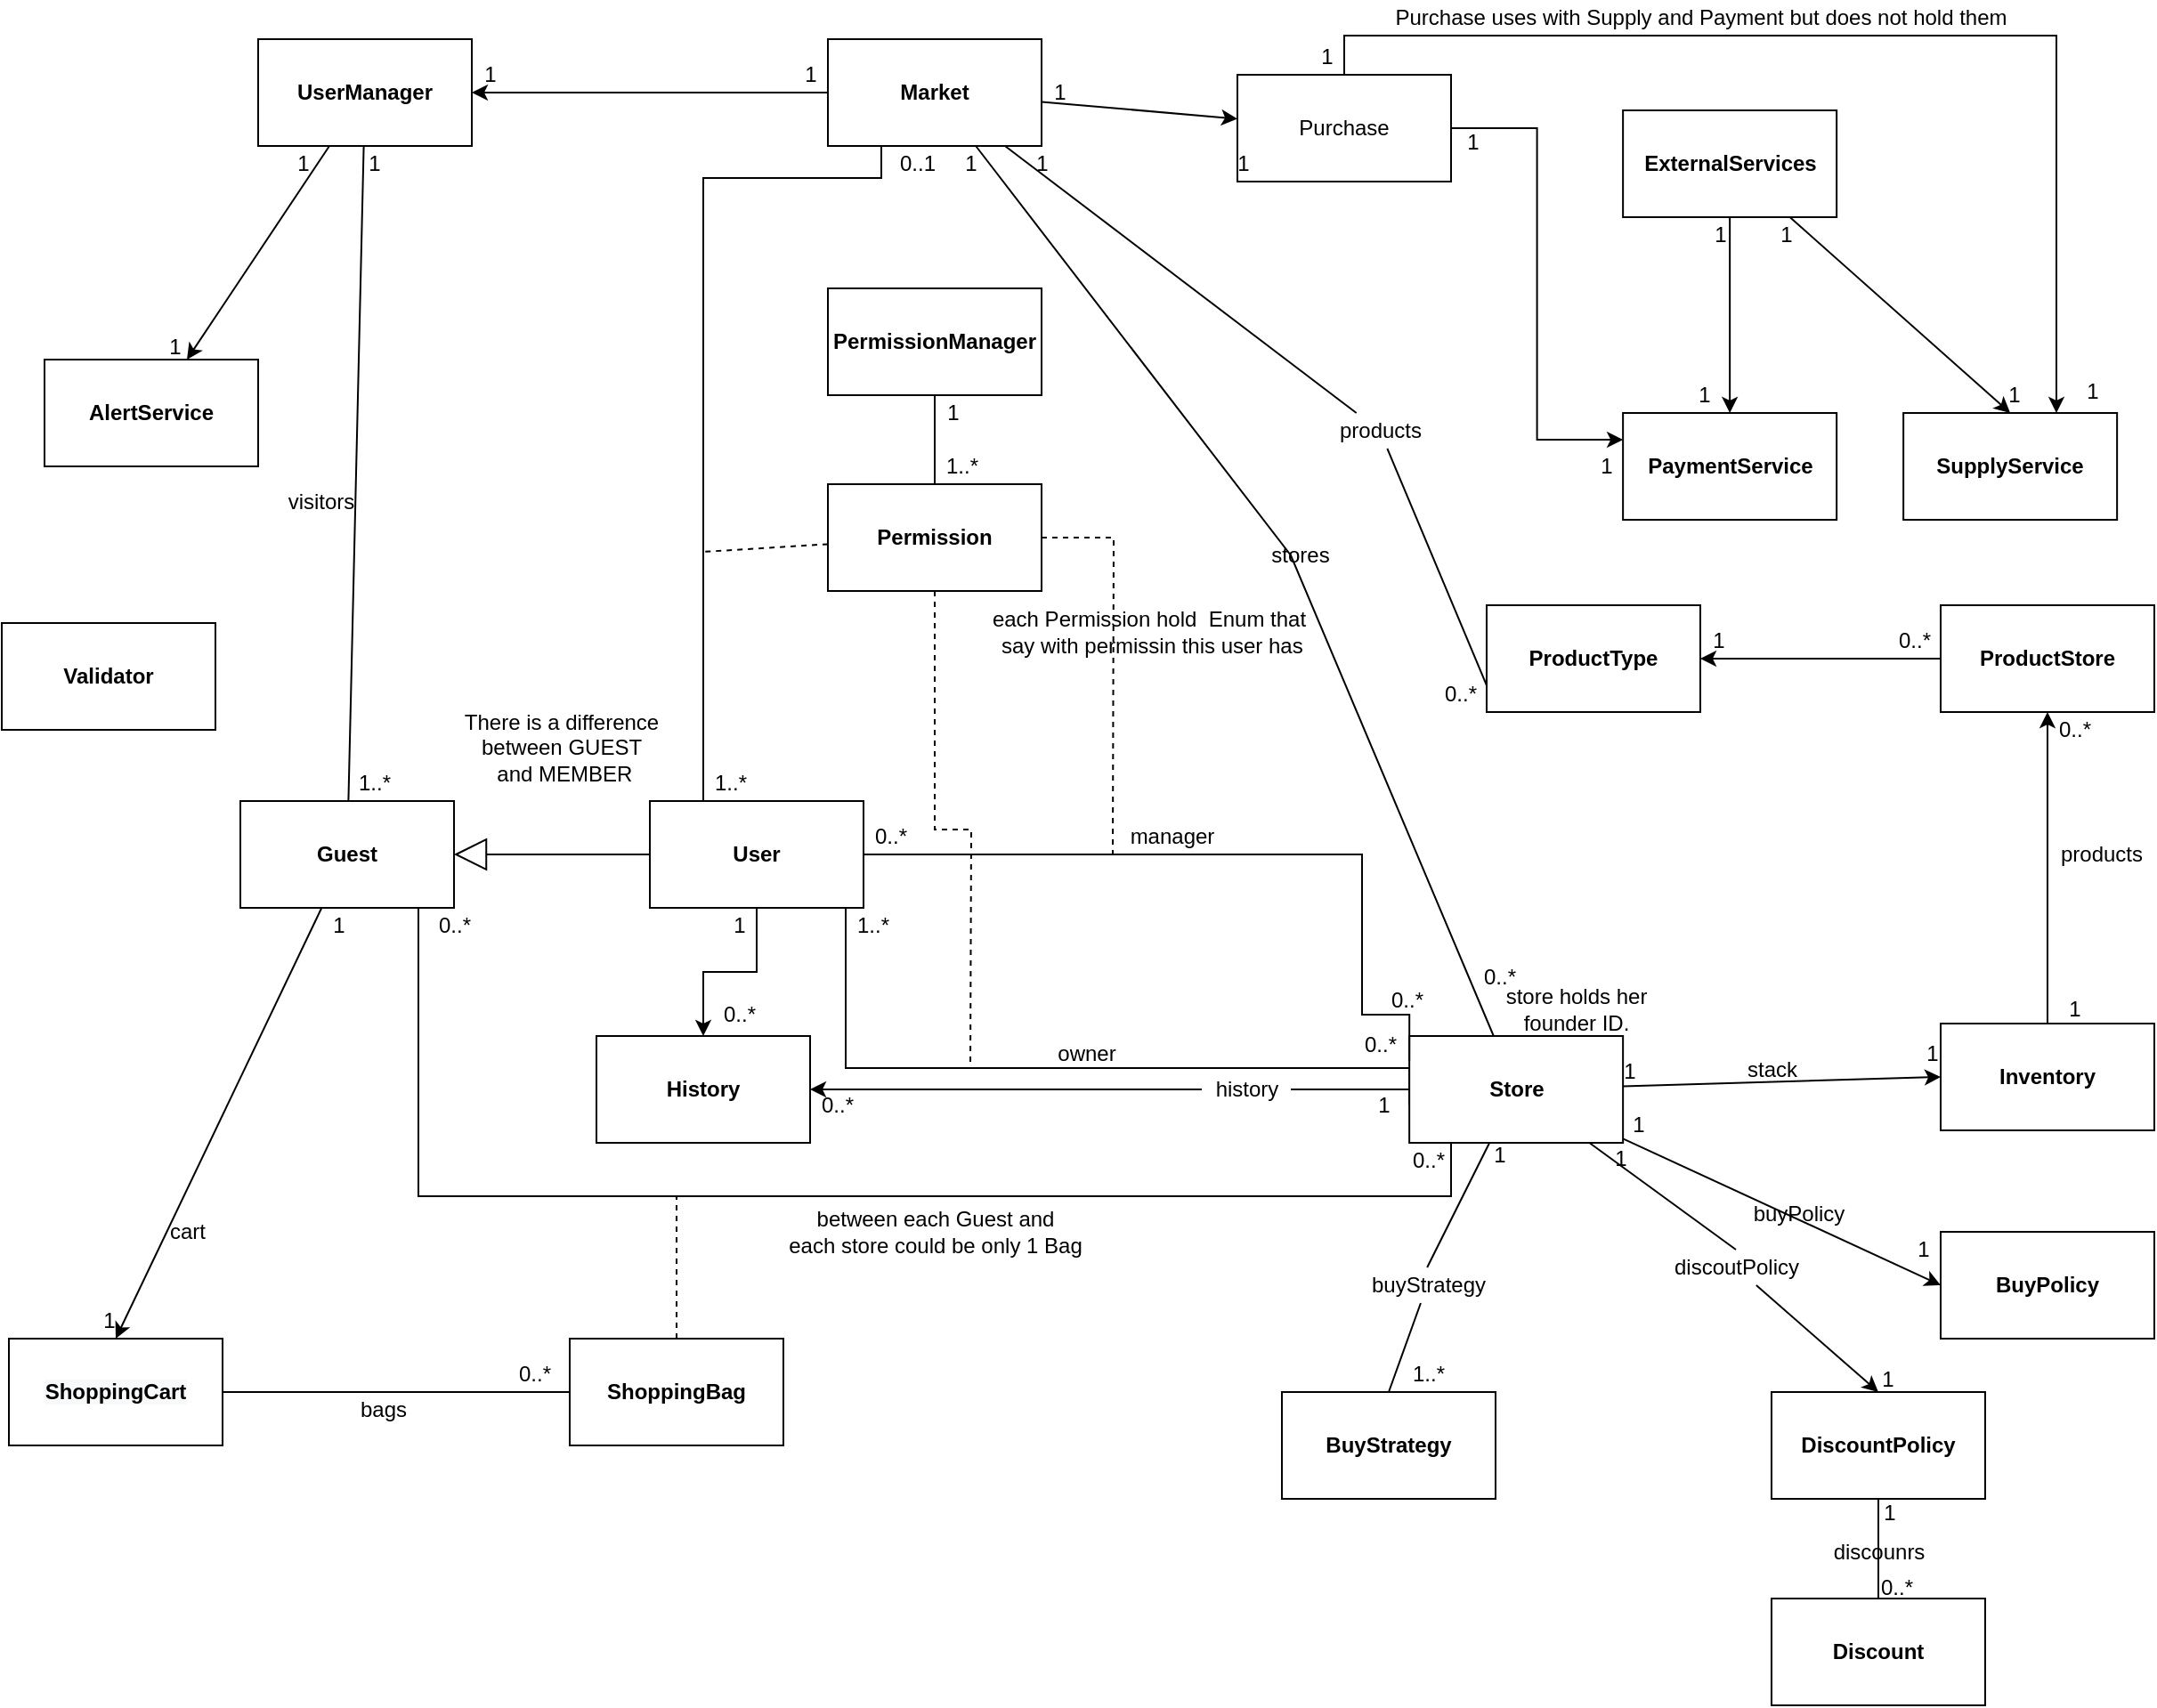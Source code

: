 <mxfile version="17.5.0" type="device" pages="2"><diagram id="sLszbwGgR7OS-IY24TcB" name="whiteD"><mxGraphModel dx="2085" dy="1859" grid="1" gridSize="10" guides="1" tooltips="1" connect="1" arrows="1" fold="1" page="1" pageScale="1" pageWidth="850" pageHeight="1100" math="0" shadow="0"><root><mxCell id="xHpTzAEXMVRN9XpyJAT6-0"/><mxCell id="xHpTzAEXMVRN9XpyJAT6-1" parent="xHpTzAEXMVRN9XpyJAT6-0"/><mxCell id="L-hsnK_z9fnCOUPbXFb4-21" value="cart" style="text;html=1;align=center;verticalAlign=middle;resizable=0;points=[];autosize=1;" parent="xHpTzAEXMVRN9XpyJAT6-1" vertex="1"><mxGeometry x="-609.997" y="-328" width="40" height="20" as="geometry"/></mxCell><mxCell id="M4cUxslQ8RbkA8ZKhHPV-1" style="rounded=0;orthogonalLoop=1;jettySize=auto;html=1;" parent="xHpTzAEXMVRN9XpyJAT6-1" source="L-hsnK_z9fnCOUPbXFb4-120" target="L-hsnK_z9fnCOUPbXFb4-114" edge="1"><mxGeometry relative="1" as="geometry"/></mxCell><mxCell id="L-hsnK_z9fnCOUPbXFb4-120" value="&lt;span style=&quot;font-weight: 700&quot;&gt;UserManager&lt;/span&gt;" style="rounded=0;whiteSpace=wrap;html=1;" parent="xHpTzAEXMVRN9XpyJAT6-1" vertex="1"><mxGeometry x="-550" y="-988" width="120" height="60" as="geometry"/></mxCell><mxCell id="L-hsnK_z9fnCOUPbXFb4-123" value="1..*" style="text;html=1;align=center;verticalAlign=middle;resizable=0;points=[];autosize=1;strokeColor=none;fillColor=none;" parent="xHpTzAEXMVRN9XpyJAT6-1" vertex="1"><mxGeometry x="-500" y="-580" width="30" height="20" as="geometry"/></mxCell><mxCell id="kRTS648NbvRzKoREBCr--5" style="edgeStyle=orthogonalEdgeStyle;rounded=0;orthogonalLoop=1;jettySize=auto;html=1;endArrow=none;endFill=0;elbow=vertical;" parent="xHpTzAEXMVRN9XpyJAT6-1" edge="1" source="L-hsnK_z9fnCOUPbXFb4-126"><mxGeometry relative="1" as="geometry"><mxPoint x="-430" y="-389" as="sourcePoint"/><mxPoint x="96.57" y="-389" as="targetPoint"/><Array as="points"><mxPoint x="-220" y="-410"/><mxPoint x="97" y="-410"/></Array></mxGeometry></mxCell><mxCell id="svQcutiXRn2Sktnhb-K7-14" style="edgeStyle=orthogonalEdgeStyle;rounded=0;orthogonalLoop=1;jettySize=auto;html=1;entryX=0.5;entryY=0;entryDx=0;entryDy=0;" edge="1" parent="xHpTzAEXMVRN9XpyJAT6-1" source="L-hsnK_z9fnCOUPbXFb4-126" target="kRTS648NbvRzKoREBCr--46"><mxGeometry relative="1" as="geometry"/></mxCell><mxCell id="L-hsnK_z9fnCOUPbXFb4-126" value="&lt;span style=&quot;font-weight: 700&quot;&gt;User&lt;/span&gt;" style="rounded=0;whiteSpace=wrap;html=1;" parent="xHpTzAEXMVRN9XpyJAT6-1" vertex="1"><mxGeometry x="-330" y="-560" width="120" height="60" as="geometry"/></mxCell><mxCell id="L-hsnK_z9fnCOUPbXFb4-129" value="&#10;&#10;&lt;span style=&quot;color: rgb(0, 0, 0); font-family: helvetica; font-size: 12px; font-style: normal; font-weight: 700; letter-spacing: normal; text-align: center; text-indent: 0px; text-transform: none; word-spacing: 0px; background-color: rgb(248, 249, 250); display: inline; float: none;&quot;&gt;ShoppingCart&lt;/span&gt;&#10;&#10;" style="rounded=0;whiteSpace=wrap;html=1;" parent="xHpTzAEXMVRN9XpyJAT6-1" vertex="1"><mxGeometry x="-690" y="-258" width="120" height="60" as="geometry"/></mxCell><mxCell id="L-hsnK_z9fnCOUPbXFb4-130" style="edgeStyle=none;rounded=0;orthogonalLoop=1;jettySize=auto;html=1;entryX=0.5;entryY=0;entryDx=0;entryDy=0;endArrow=classic;endFill=1;" parent="xHpTzAEXMVRN9XpyJAT6-1" source="VD1J2C1TSYEvzBj4N3---7" target="L-hsnK_z9fnCOUPbXFb4-129" edge="1"><mxGeometry relative="1" as="geometry"/></mxCell><mxCell id="L-hsnK_z9fnCOUPbXFb4-131" value="1" style="text;html=1;align=center;verticalAlign=middle;resizable=0;points=[];autosize=1;strokeColor=none;fillColor=none;" parent="xHpTzAEXMVRN9XpyJAT6-1" vertex="1"><mxGeometry x="-644" y="-278" width="20" height="20" as="geometry"/></mxCell><mxCell id="L-hsnK_z9fnCOUPbXFb4-132" value="&lt;span style=&quot;font-weight: 700&quot;&gt;Store&lt;/span&gt;" style="rounded=0;whiteSpace=wrap;html=1;" parent="xHpTzAEXMVRN9XpyJAT6-1" vertex="1"><mxGeometry x="96.57" y="-428" width="120" height="60" as="geometry"/></mxCell><mxCell id="L-hsnK_z9fnCOUPbXFb4-133" style="rounded=0;orthogonalLoop=1;jettySize=auto;html=1;endArrow=none;endFill=0;elbow=vertical;edgeStyle=orthogonalEdgeStyle;" parent="xHpTzAEXMVRN9XpyJAT6-1" source="VD1J2C1TSYEvzBj4N3---7" target="L-hsnK_z9fnCOUPbXFb4-132" edge="1"><mxGeometry relative="1" as="geometry"><Array as="points"><mxPoint x="-460" y="-338"/><mxPoint x="120" y="-338"/></Array></mxGeometry></mxCell><mxCell id="kRTS648NbvRzKoREBCr--4" style="edgeStyle=orthogonalEdgeStyle;rounded=0;orthogonalLoop=1;jettySize=auto;html=1;endArrow=none;endFill=0;elbow=vertical;dashed=1;" parent="xHpTzAEXMVRN9XpyJAT6-1" source="L-hsnK_z9fnCOUPbXFb4-134" edge="1"><mxGeometry relative="1" as="geometry"><mxPoint x="-315.01" y="-338" as="targetPoint"/></mxGeometry></mxCell><mxCell id="L-hsnK_z9fnCOUPbXFb4-134" value="&lt;span style=&quot;font-weight: 700&quot;&gt;ShoppingBag&lt;/span&gt;" style="rounded=0;whiteSpace=wrap;html=1;" parent="xHpTzAEXMVRN9XpyJAT6-1" vertex="1"><mxGeometry x="-375.01" y="-258" width="120" height="60" as="geometry"/></mxCell><mxCell id="kRTS648NbvRzKoREBCr--1" style="edgeStyle=orthogonalEdgeStyle;rounded=0;orthogonalLoop=1;jettySize=auto;html=1;entryX=0;entryY=0.5;entryDx=0;entryDy=0;endArrow=none;endFill=0;elbow=vertical;" parent="xHpTzAEXMVRN9XpyJAT6-1" source="L-hsnK_z9fnCOUPbXFb4-129" target="L-hsnK_z9fnCOUPbXFb4-134" edge="1"><mxGeometry relative="1" as="geometry"/></mxCell><mxCell id="L-hsnK_z9fnCOUPbXFb4-135" value="bags" style="text;html=1;align=center;verticalAlign=middle;resizable=0;points=[];autosize=1;" parent="xHpTzAEXMVRN9XpyJAT6-1" vertex="1"><mxGeometry x="-500.001" y="-228" width="40" height="20" as="geometry"/></mxCell><mxCell id="kRTS648NbvRzKoREBCr--0" value="1" style="text;html=1;align=center;verticalAlign=middle;resizable=0;points=[];autosize=1;strokeColor=none;fillColor=none;" parent="xHpTzAEXMVRN9XpyJAT6-1" vertex="1"><mxGeometry x="-495" y="-928" width="20" height="20" as="geometry"/></mxCell><mxCell id="kRTS648NbvRzKoREBCr--3" value="0..*" style="text;html=1;align=center;verticalAlign=middle;resizable=0;points=[];autosize=1;strokeColor=none;fillColor=none;" parent="xHpTzAEXMVRN9XpyJAT6-1" vertex="1"><mxGeometry x="-410.01" y="-248" width="30" height="20" as="geometry"/></mxCell><mxCell id="kRTS648NbvRzKoREBCr--6" style="edgeStyle=orthogonalEdgeStyle;rounded=0;orthogonalLoop=1;jettySize=auto;html=1;endArrow=none;endFill=0;elbow=vertical;" parent="xHpTzAEXMVRN9XpyJAT6-1" edge="1" source="L-hsnK_z9fnCOUPbXFb4-126"><mxGeometry relative="1" as="geometry"><mxPoint x="-430" y="-414" as="sourcePoint"/><mxPoint x="96.57" y="-414" as="targetPoint"/><Array as="points"><mxPoint x="70" y="-530"/><mxPoint x="70" y="-440"/><mxPoint x="97" y="-440"/></Array></mxGeometry></mxCell><mxCell id="kRTS648NbvRzKoREBCr--7" value="&lt;span style=&quot;font-weight: 700&quot;&gt;PermissionManager&lt;/span&gt;" style="rounded=0;whiteSpace=wrap;html=1;" parent="xHpTzAEXMVRN9XpyJAT6-1" vertex="1"><mxGeometry x="-230.0" y="-848" width="120" height="60" as="geometry"/></mxCell><mxCell id="kRTS648NbvRzKoREBCr--8" value="&lt;span style=&quot;font-weight: 700&quot;&gt;Permission&lt;/span&gt;" style="rounded=0;whiteSpace=wrap;html=1;" parent="xHpTzAEXMVRN9XpyJAT6-1" vertex="1"><mxGeometry x="-230.0" y="-738" width="120" height="60" as="geometry"/></mxCell><mxCell id="kRTS648NbvRzKoREBCr--9" style="edgeStyle=orthogonalEdgeStyle;rounded=0;orthogonalLoop=1;jettySize=auto;html=1;entryX=0.5;entryY=0;entryDx=0;entryDy=0;endArrow=none;endFill=0;elbow=vertical;" parent="xHpTzAEXMVRN9XpyJAT6-1" source="kRTS648NbvRzKoREBCr--7" target="kRTS648NbvRzKoREBCr--8" edge="1"><mxGeometry relative="1" as="geometry"/></mxCell><mxCell id="kRTS648NbvRzKoREBCr--10" value="1..*" style="text;html=1;align=center;verticalAlign=middle;resizable=0;points=[];autosize=1;strokeColor=none;fillColor=none;" parent="xHpTzAEXMVRN9XpyJAT6-1" vertex="1"><mxGeometry x="-170" y="-758" width="30" height="20" as="geometry"/></mxCell><mxCell id="kRTS648NbvRzKoREBCr--37" style="edgeStyle=none;rounded=0;orthogonalLoop=1;jettySize=auto;html=1;endArrow=none;endFill=0;elbow=vertical;dashed=1;" parent="xHpTzAEXMVRN9XpyJAT6-1" source="kRTS648NbvRzKoREBCr--8" edge="1"><mxGeometry relative="1" as="geometry"><mxPoint x="-300" y="-700" as="targetPoint"/></mxGeometry></mxCell><mxCell id="kRTS648NbvRzKoREBCr--21" style="edgeStyle=orthogonalEdgeStyle;rounded=0;orthogonalLoop=1;jettySize=auto;html=1;endArrow=none;endFill=0;elbow=vertical;dashed=1;" parent="xHpTzAEXMVRN9XpyJAT6-1" source="kRTS648NbvRzKoREBCr--8" edge="1"><mxGeometry relative="1" as="geometry"><mxPoint x="-150" y="-410" as="targetPoint"/><mxPoint x="-150" y="-528" as="sourcePoint"/></mxGeometry></mxCell><mxCell id="kRTS648NbvRzKoREBCr--27" style="edgeStyle=orthogonalEdgeStyle;rounded=0;orthogonalLoop=1;jettySize=auto;html=1;dashed=1;endArrow=none;endFill=0;elbow=vertical;" parent="xHpTzAEXMVRN9XpyJAT6-1" source="kRTS648NbvRzKoREBCr--8" edge="1"><mxGeometry relative="1" as="geometry"><mxPoint x="-70" y="-530" as="targetPoint"/><mxPoint x="-5" y="-528" as="sourcePoint"/></mxGeometry></mxCell><mxCell id="kRTS648NbvRzKoREBCr--22" value="0..*" style="text;html=1;align=center;verticalAlign=middle;resizable=0;points=[];autosize=1;strokeColor=none;fillColor=none;" parent="xHpTzAEXMVRN9XpyJAT6-1" vertex="1"><mxGeometry x="-455" y="-500" width="30" height="20" as="geometry"/></mxCell><mxCell id="kRTS648NbvRzKoREBCr--23" value="1" style="text;html=1;align=center;verticalAlign=middle;resizable=0;points=[];autosize=1;strokeColor=none;fillColor=none;" parent="xHpTzAEXMVRN9XpyJAT6-1" vertex="1"><mxGeometry x="-515" y="-500" width="20" height="20" as="geometry"/></mxCell><mxCell id="kRTS648NbvRzKoREBCr--24" value="0..*" style="text;html=1;align=center;verticalAlign=middle;resizable=0;points=[];autosize=1;strokeColor=none;fillColor=none;" parent="xHpTzAEXMVRN9XpyJAT6-1" vertex="1"><mxGeometry x="91.57" y="-368" width="30" height="20" as="geometry"/></mxCell><mxCell id="kRTS648NbvRzKoREBCr--25" value="owner" style="text;html=1;align=center;verticalAlign=middle;resizable=0;points=[];autosize=1;" parent="xHpTzAEXMVRN9XpyJAT6-1" vertex="1"><mxGeometry x="-110" y="-428" width="50" height="20" as="geometry"/></mxCell><mxCell id="kRTS648NbvRzKoREBCr--26" value="manager" style="text;html=1;align=center;verticalAlign=middle;resizable=0;points=[];autosize=1;" parent="xHpTzAEXMVRN9XpyJAT6-1" vertex="1"><mxGeometry x="-66.57" y="-550" width="60" height="20" as="geometry"/></mxCell><mxCell id="kRTS648NbvRzKoREBCr--28" value="1..*" style="text;html=1;align=center;verticalAlign=middle;resizable=0;points=[];autosize=1;strokeColor=none;fillColor=none;" parent="xHpTzAEXMVRN9XpyJAT6-1" vertex="1"><mxGeometry x="-220" y="-500" width="30" height="20" as="geometry"/></mxCell><mxCell id="kRTS648NbvRzKoREBCr--30" value="0..*" style="text;html=1;align=center;verticalAlign=middle;resizable=0;points=[];autosize=1;strokeColor=none;fillColor=none;" parent="xHpTzAEXMVRN9XpyJAT6-1" vertex="1"><mxGeometry x="64.99" y="-433" width="30" height="20" as="geometry"/></mxCell><mxCell id="kRTS648NbvRzKoREBCr--31" value="0..*" style="text;html=1;align=center;verticalAlign=middle;resizable=0;points=[];autosize=1;strokeColor=none;fillColor=none;" parent="xHpTzAEXMVRN9XpyJAT6-1" vertex="1"><mxGeometry x="-210" y="-550" width="30" height="20" as="geometry"/></mxCell><mxCell id="kRTS648NbvRzKoREBCr--32" value="0..*" style="text;html=1;align=center;verticalAlign=middle;resizable=0;points=[];autosize=1;strokeColor=none;fillColor=none;" parent="xHpTzAEXMVRN9XpyJAT6-1" vertex="1"><mxGeometry x="79.99" y="-458" width="30" height="20" as="geometry"/></mxCell><mxCell id="kRTS648NbvRzKoREBCr--34" style="rounded=0;orthogonalLoop=1;jettySize=auto;html=1;entryX=0.75;entryY=0;entryDx=0;entryDy=0;endArrow=none;endFill=0;elbow=vertical;edgeStyle=orthogonalEdgeStyle;" parent="xHpTzAEXMVRN9XpyJAT6-1" source="kRTS648NbvRzKoREBCr--33" target="L-hsnK_z9fnCOUPbXFb4-126" edge="1"><mxGeometry relative="1" as="geometry"><Array as="points"><mxPoint x="-200" y="-910"/><mxPoint x="-300" y="-910"/><mxPoint x="-300" y="-560"/></Array></mxGeometry></mxCell><mxCell id="kRTS648NbvRzKoREBCr--90" style="rounded=0;orthogonalLoop=1;jettySize=auto;html=1;endArrow=none;endFill=0;elbow=vertical;" parent="xHpTzAEXMVRN9XpyJAT6-1" source="kRTS648NbvRzKoREBCr--33" target="L-hsnK_z9fnCOUPbXFb4-132" edge="1"><mxGeometry relative="1" as="geometry"><Array as="points"><mxPoint x="30" y="-698"/></Array></mxGeometry></mxCell><mxCell id="kRTS648NbvRzKoREBCr--96" style="edgeStyle=none;rounded=0;orthogonalLoop=1;jettySize=auto;html=1;entryX=1;entryY=0.5;entryDx=0;entryDy=0;endArrow=classic;endFill=1;elbow=vertical;" parent="xHpTzAEXMVRN9XpyJAT6-1" source="kRTS648NbvRzKoREBCr--33" target="L-hsnK_z9fnCOUPbXFb4-120" edge="1"><mxGeometry relative="1" as="geometry"/></mxCell><mxCell id="kRTS648NbvRzKoREBCr--33" value="&lt;span style=&quot;font-weight: 700&quot;&gt;Market&lt;/span&gt;" style="rounded=0;whiteSpace=wrap;html=1;" parent="xHpTzAEXMVRN9XpyJAT6-1" vertex="1"><mxGeometry x="-230.0" y="-988" width="120" height="60" as="geometry"/></mxCell><mxCell id="kRTS648NbvRzKoREBCr--35" value="1..*" style="text;html=1;align=center;verticalAlign=middle;resizable=0;points=[];autosize=1;strokeColor=none;fillColor=none;" parent="xHpTzAEXMVRN9XpyJAT6-1" vertex="1"><mxGeometry x="-300" y="-580" width="30" height="20" as="geometry"/></mxCell><mxCell id="kRTS648NbvRzKoREBCr--36" value="0..1" style="text;html=1;align=center;verticalAlign=middle;resizable=0;points=[];autosize=1;strokeColor=none;fillColor=none;" parent="xHpTzAEXMVRN9XpyJAT6-1" vertex="1"><mxGeometry x="-200" y="-928" width="40" height="20" as="geometry"/></mxCell><mxCell id="kRTS648NbvRzKoREBCr--38" value="1" style="text;html=1;align=center;verticalAlign=middle;resizable=0;points=[];autosize=1;strokeColor=none;fillColor=none;" parent="xHpTzAEXMVRN9XpyJAT6-1" vertex="1"><mxGeometry x="-170" y="-788" width="20" height="20" as="geometry"/></mxCell><mxCell id="kRTS648NbvRzKoREBCr--39" value="&lt;span style=&quot;font-weight: 700&quot;&gt;BuyStrategy&lt;/span&gt;" style="rounded=0;whiteSpace=wrap;html=1;" parent="xHpTzAEXMVRN9XpyJAT6-1" vertex="1"><mxGeometry x="24.99" y="-228" width="120" height="60" as="geometry"/></mxCell><mxCell id="kRTS648NbvRzKoREBCr--44" value="1" style="text;html=1;align=center;verticalAlign=middle;resizable=0;points=[];autosize=1;strokeColor=none;fillColor=none;" parent="xHpTzAEXMVRN9XpyJAT6-1" vertex="1"><mxGeometry x="137" y="-371" width="20" height="20" as="geometry"/></mxCell><mxCell id="kRTS648NbvRzKoREBCr--45" value="1..*" style="text;html=1;align=center;verticalAlign=middle;resizable=0;points=[];autosize=1;strokeColor=none;fillColor=none;" parent="xHpTzAEXMVRN9XpyJAT6-1" vertex="1"><mxGeometry x="91.57" y="-248" width="30" height="20" as="geometry"/></mxCell><mxCell id="kRTS648NbvRzKoREBCr--46" value="&lt;span style=&quot;font-weight: 700&quot;&gt;History&lt;/span&gt;" style="rounded=0;whiteSpace=wrap;html=1;" parent="xHpTzAEXMVRN9XpyJAT6-1" vertex="1"><mxGeometry x="-360" y="-428" width="120" height="60" as="geometry"/></mxCell><mxCell id="kRTS648NbvRzKoREBCr--48" value="1" style="text;html=1;align=center;verticalAlign=middle;resizable=0;points=[];autosize=1;strokeColor=none;fillColor=none;" parent="xHpTzAEXMVRN9XpyJAT6-1" vertex="1"><mxGeometry x="71.57" y="-399" width="20" height="20" as="geometry"/></mxCell><mxCell id="kRTS648NbvRzKoREBCr--49" value="0..*" style="text;html=1;align=center;verticalAlign=middle;resizable=0;points=[];autosize=1;strokeColor=none;fillColor=none;" parent="xHpTzAEXMVRN9XpyJAT6-1" vertex="1"><mxGeometry x="-240" y="-399" width="30" height="20" as="geometry"/></mxCell><mxCell id="kRTS648NbvRzKoREBCr--50" value="&lt;span style=&quot;font-weight: 700&quot;&gt;DiscountPolicy&lt;/span&gt;" style="rounded=0;whiteSpace=wrap;html=1;" parent="xHpTzAEXMVRN9XpyJAT6-1" vertex="1"><mxGeometry x="299.99" y="-228" width="120" height="60" as="geometry"/></mxCell><mxCell id="kRTS648NbvRzKoREBCr--52" value="1" style="text;html=1;align=center;verticalAlign=middle;resizable=0;points=[];autosize=1;strokeColor=none;fillColor=none;" parent="xHpTzAEXMVRN9XpyJAT6-1" vertex="1"><mxGeometry x="205" y="-369" width="20" height="20" as="geometry"/></mxCell><mxCell id="kRTS648NbvRzKoREBCr--53" value="1" style="text;html=1;align=center;verticalAlign=middle;resizable=0;points=[];autosize=1;strokeColor=none;fillColor=none;" parent="xHpTzAEXMVRN9XpyJAT6-1" vertex="1"><mxGeometry x="355" y="-245" width="20" height="20" as="geometry"/></mxCell><mxCell id="kRTS648NbvRzKoREBCr--54" value="&lt;b&gt;Discount&lt;/b&gt;" style="rounded=0;whiteSpace=wrap;html=1;" parent="xHpTzAEXMVRN9XpyJAT6-1" vertex="1"><mxGeometry x="299.99" y="-112" width="120" height="60" as="geometry"/></mxCell><mxCell id="kRTS648NbvRzKoREBCr--55" style="edgeStyle=none;rounded=0;orthogonalLoop=1;jettySize=auto;html=1;endArrow=none;endFill=0;elbow=vertical;" parent="xHpTzAEXMVRN9XpyJAT6-1" source="kRTS648NbvRzKoREBCr--50" target="kRTS648NbvRzKoREBCr--54" edge="1"><mxGeometry relative="1" as="geometry"/></mxCell><mxCell id="kRTS648NbvRzKoREBCr--56" value="0..*" style="text;html=1;align=center;verticalAlign=middle;resizable=0;points=[];autosize=1;strokeColor=none;fillColor=none;" parent="xHpTzAEXMVRN9XpyJAT6-1" vertex="1"><mxGeometry x="355" y="-128" width="30" height="20" as="geometry"/></mxCell><mxCell id="kRTS648NbvRzKoREBCr--57" value="1" style="text;html=1;align=center;verticalAlign=middle;resizable=0;points=[];autosize=1;strokeColor=none;fillColor=none;" parent="xHpTzAEXMVRN9XpyJAT6-1" vertex="1"><mxGeometry x="356" y="-170" width="20" height="20" as="geometry"/></mxCell><mxCell id="kRTS648NbvRzKoREBCr--59" value="discounrs" style="text;html=1;align=center;verticalAlign=middle;resizable=0;points=[];autosize=1;strokeColor=none;fillColor=none;" parent="xHpTzAEXMVRN9XpyJAT6-1" vertex="1"><mxGeometry x="324.99" y="-148" width="70" height="20" as="geometry"/></mxCell><mxCell id="kRTS648NbvRzKoREBCr--60" value="visitors" style="text;html=1;align=center;verticalAlign=middle;resizable=0;points=[];autosize=1;strokeColor=none;fillColor=none;" parent="xHpTzAEXMVRN9XpyJAT6-1" vertex="1"><mxGeometry x="-540" y="-738" width="50" height="20" as="geometry"/></mxCell><mxCell id="L-hsnK_z9fnCOUPbXFb4-122" style="edgeStyle=none;rounded=0;orthogonalLoop=1;jettySize=auto;html=1;endArrow=none;endFill=0;startArrow=none;" parent="xHpTzAEXMVRN9XpyJAT6-1" source="L-hsnK_z9fnCOUPbXFb4-120" target="VD1J2C1TSYEvzBj4N3---7" edge="1"><mxGeometry relative="1" as="geometry"/></mxCell><mxCell id="L-hsnK_z9fnCOUPbXFb4-95" value="buyStrategy" style="text;html=1;align=center;verticalAlign=middle;resizable=0;points=[];autosize=1;" parent="xHpTzAEXMVRN9XpyJAT6-1" vertex="1"><mxGeometry x="66.57" y="-298" width="80" height="20" as="geometry"/></mxCell><mxCell id="kRTS648NbvRzKoREBCr--43" style="edgeStyle=none;rounded=0;orthogonalLoop=1;jettySize=auto;html=1;entryX=0.5;entryY=0;entryDx=0;entryDy=0;endArrow=none;endFill=0;elbow=vertical;startArrow=none;" parent="xHpTzAEXMVRN9XpyJAT6-1" source="L-hsnK_z9fnCOUPbXFb4-95" target="kRTS648NbvRzKoREBCr--39" edge="1"><mxGeometry relative="1" as="geometry"/></mxCell><mxCell id="kRTS648NbvRzKoREBCr--64" value="" style="edgeStyle=none;rounded=0;orthogonalLoop=1;jettySize=auto;html=1;entryX=0.5;entryY=0;entryDx=0;entryDy=0;endArrow=none;endFill=0;elbow=vertical;" parent="xHpTzAEXMVRN9XpyJAT6-1" source="L-hsnK_z9fnCOUPbXFb4-132" target="L-hsnK_z9fnCOUPbXFb4-95" edge="1"><mxGeometry relative="1" as="geometry"><mxPoint x="143.938" y="-368" as="sourcePoint"/><mxPoint x="84.99" y="-228" as="targetPoint"/></mxGeometry></mxCell><mxCell id="kRTS648NbvRzKoREBCr--65" value="history" style="text;html=1;align=center;verticalAlign=middle;resizable=0;points=[];autosize=1;" parent="xHpTzAEXMVRN9XpyJAT6-1" vertex="1"><mxGeometry x="-20.0" y="-408" width="50" height="20" as="geometry"/></mxCell><mxCell id="kRTS648NbvRzKoREBCr--47" style="edgeStyle=none;rounded=0;orthogonalLoop=1;jettySize=auto;html=1;endArrow=classic;endFill=1;elbow=vertical;startArrow=none;" parent="xHpTzAEXMVRN9XpyJAT6-1" source="kRTS648NbvRzKoREBCr--65" target="kRTS648NbvRzKoREBCr--46" edge="1"><mxGeometry relative="1" as="geometry"/></mxCell><mxCell id="kRTS648NbvRzKoREBCr--67" value="" style="edgeStyle=none;rounded=0;orthogonalLoop=1;jettySize=auto;html=1;endArrow=none;endFill=1;elbow=vertical;" parent="xHpTzAEXMVRN9XpyJAT6-1" source="L-hsnK_z9fnCOUPbXFb4-132" target="kRTS648NbvRzKoREBCr--65" edge="1"><mxGeometry relative="1" as="geometry"><mxPoint x="166.085" y="-368" as="sourcePoint"/><mxPoint x="210.485" y="-228" as="targetPoint"/></mxGeometry></mxCell><mxCell id="kRTS648NbvRzKoREBCr--68" value="discoutPolicy" style="text;html=1;align=center;verticalAlign=middle;resizable=0;points=[];autosize=1;strokeColor=none;fillColor=none;" parent="xHpTzAEXMVRN9XpyJAT6-1" vertex="1"><mxGeometry x="235" y="-308" width="90" height="20" as="geometry"/></mxCell><mxCell id="kRTS648NbvRzKoREBCr--69" value="" style="edgeStyle=none;rounded=0;orthogonalLoop=1;jettySize=auto;html=1;entryX=0.5;entryY=0;entryDx=0;entryDy=0;endArrow=none;endFill=1;elbow=vertical;" parent="xHpTzAEXMVRN9XpyJAT6-1" source="L-hsnK_z9fnCOUPbXFb4-132" target="kRTS648NbvRzKoREBCr--68" edge="1"><mxGeometry relative="1" as="geometry"><mxPoint x="192.468" y="-368" as="sourcePoint"/><mxPoint x="359.99" y="-228" as="targetPoint"/></mxGeometry></mxCell><mxCell id="kRTS648NbvRzKoREBCr--70" value="&lt;span style=&quot;font-weight: 700&quot;&gt;BuyPolicy&lt;/span&gt;" style="rounded=0;whiteSpace=wrap;html=1;" parent="xHpTzAEXMVRN9XpyJAT6-1" vertex="1"><mxGeometry x="394.99" y="-318" width="120" height="60" as="geometry"/></mxCell><mxCell id="kRTS648NbvRzKoREBCr--72" value="1" style="text;html=1;align=center;verticalAlign=middle;resizable=0;points=[];autosize=1;strokeColor=none;fillColor=none;" parent="xHpTzAEXMVRN9XpyJAT6-1" vertex="1"><mxGeometry x="374.99" y="-318" width="20" height="20" as="geometry"/></mxCell><mxCell id="kRTS648NbvRzKoREBCr--73" value="1" style="text;html=1;align=center;verticalAlign=middle;resizable=0;points=[];autosize=1;strokeColor=none;fillColor=none;" parent="xHpTzAEXMVRN9XpyJAT6-1" vertex="1"><mxGeometry x="215" y="-388" width="20" height="20" as="geometry"/></mxCell><mxCell id="kRTS648NbvRzKoREBCr--74" value="buyPolicy" style="text;html=1;align=center;verticalAlign=middle;resizable=0;points=[];autosize=1;strokeColor=none;fillColor=none;" parent="xHpTzAEXMVRN9XpyJAT6-1" vertex="1"><mxGeometry x="280" y="-338" width="70" height="20" as="geometry"/></mxCell><mxCell id="kRTS648NbvRzKoREBCr--75" value="&lt;span style=&quot;font-weight: 700&quot;&gt;Inventory&lt;/span&gt;" style="rounded=0;whiteSpace=wrap;html=1;" parent="xHpTzAEXMVRN9XpyJAT6-1" vertex="1"><mxGeometry x="394.99" y="-435" width="120" height="60" as="geometry"/></mxCell><mxCell id="kRTS648NbvRzKoREBCr--51" style="edgeStyle=none;rounded=0;orthogonalLoop=1;jettySize=auto;html=1;entryX=0.5;entryY=0;entryDx=0;entryDy=0;endArrow=classic;endFill=1;elbow=vertical;startArrow=none;" parent="xHpTzAEXMVRN9XpyJAT6-1" source="kRTS648NbvRzKoREBCr--68" target="kRTS648NbvRzKoREBCr--50" edge="1"><mxGeometry relative="1" as="geometry"/></mxCell><mxCell id="kRTS648NbvRzKoREBCr--77" value="stack" style="text;html=1;align=center;verticalAlign=middle;resizable=0;points=[];autosize=1;strokeColor=none;fillColor=none;" parent="xHpTzAEXMVRN9XpyJAT6-1" vertex="1"><mxGeometry x="280" y="-419" width="40" height="20" as="geometry"/></mxCell><mxCell id="kRTS648NbvRzKoREBCr--78" value="1" style="text;html=1;align=center;verticalAlign=middle;resizable=0;points=[];autosize=1;strokeColor=none;fillColor=none;" parent="xHpTzAEXMVRN9XpyJAT6-1" vertex="1"><mxGeometry x="380" y="-428" width="20" height="20" as="geometry"/></mxCell><mxCell id="kRTS648NbvRzKoREBCr--79" value="1" style="text;html=1;align=center;verticalAlign=middle;resizable=0;points=[];autosize=1;strokeColor=none;fillColor=none;" parent="xHpTzAEXMVRN9XpyJAT6-1" vertex="1"><mxGeometry x="210" y="-418" width="20" height="20" as="geometry"/></mxCell><mxCell id="VD1J2C1TSYEvzBj4N3---3" style="edgeStyle=orthogonalEdgeStyle;rounded=0;orthogonalLoop=1;jettySize=auto;html=1;endArrow=none;endFill=0;startArrow=classic;startFill=1;" parent="xHpTzAEXMVRN9XpyJAT6-1" source="kRTS648NbvRzKoREBCr--80" target="VD1J2C1TSYEvzBj4N3---0" edge="1"><mxGeometry relative="1" as="geometry"/></mxCell><mxCell id="kRTS648NbvRzKoREBCr--80" value="&lt;span style=&quot;font-weight: 700&quot;&gt;ProductType&lt;/span&gt;" style="rounded=0;whiteSpace=wrap;html=1;" parent="xHpTzAEXMVRN9XpyJAT6-1" vertex="1"><mxGeometry x="139.99" y="-670" width="120" height="60" as="geometry"/></mxCell><mxCell id="kRTS648NbvRzKoREBCr--82" value="1" style="text;html=1;align=center;verticalAlign=middle;resizable=0;points=[];autosize=1;strokeColor=none;fillColor=none;" parent="xHpTzAEXMVRN9XpyJAT6-1" vertex="1"><mxGeometry x="-120" y="-928" width="20" height="20" as="geometry"/></mxCell><mxCell id="kRTS648NbvRzKoREBCr--83" value="0..*" style="text;html=1;align=center;verticalAlign=middle;resizable=0;points=[];autosize=1;strokeColor=none;fillColor=none;" parent="xHpTzAEXMVRN9XpyJAT6-1" vertex="1"><mxGeometry x="454.99" y="-610" width="30" height="20" as="geometry"/></mxCell><mxCell id="kRTS648NbvRzKoREBCr--86" value="0..*" style="text;html=1;align=center;verticalAlign=middle;resizable=0;points=[];autosize=1;strokeColor=none;fillColor=none;" parent="xHpTzAEXMVRN9XpyJAT6-1" vertex="1"><mxGeometry x="109.99" y="-630" width="30" height="20" as="geometry"/></mxCell><mxCell id="kRTS648NbvRzKoREBCr--87" value="1" style="text;html=1;align=center;verticalAlign=middle;resizable=0;points=[];autosize=1;strokeColor=none;fillColor=none;" parent="xHpTzAEXMVRN9XpyJAT6-1" vertex="1"><mxGeometry x="459.99" y="-453" width="20" height="20" as="geometry"/></mxCell><mxCell id="kRTS648NbvRzKoREBCr--88" value="products" style="text;html=1;align=center;verticalAlign=middle;resizable=0;points=[];autosize=1;strokeColor=none;fillColor=none;" parent="xHpTzAEXMVRN9XpyJAT6-1" vertex="1"><mxGeometry x="454.99" y="-540" width="60" height="20" as="geometry"/></mxCell><mxCell id="kRTS648NbvRzKoREBCr--91" value="" style="rounded=0;orthogonalLoop=1;jettySize=auto;html=1;endArrow=none;endFill=0;elbow=vertical;entryX=0;entryY=0.75;entryDx=0;entryDy=0;startArrow=none;" parent="xHpTzAEXMVRN9XpyJAT6-1" source="kRTS648NbvRzKoREBCr--89" target="kRTS648NbvRzKoREBCr--80" edge="1"><mxGeometry relative="1" as="geometry"><mxPoint x="-110" y="-958" as="sourcePoint"/><mxPoint x="391.625" y="-628" as="targetPoint"/></mxGeometry></mxCell><mxCell id="kRTS648NbvRzKoREBCr--92" value="1" style="text;html=1;align=center;verticalAlign=middle;resizable=0;points=[];autosize=1;strokeColor=none;fillColor=none;" parent="xHpTzAEXMVRN9XpyJAT6-1" vertex="1"><mxGeometry x="-160" y="-928" width="20" height="20" as="geometry"/></mxCell><mxCell id="kRTS648NbvRzKoREBCr--93" value="0..*" style="text;html=1;align=center;verticalAlign=middle;resizable=0;points=[];autosize=1;strokeColor=none;fillColor=none;" parent="xHpTzAEXMVRN9XpyJAT6-1" vertex="1"><mxGeometry x="132" y="-471" width="30" height="20" as="geometry"/></mxCell><mxCell id="kRTS648NbvRzKoREBCr--89" value="products" style="text;html=1;align=center;verticalAlign=middle;resizable=0;points=[];autosize=1;strokeColor=none;fillColor=none;" parent="xHpTzAEXMVRN9XpyJAT6-1" vertex="1"><mxGeometry x="49.99" y="-778" width="60" height="20" as="geometry"/></mxCell><mxCell id="kRTS648NbvRzKoREBCr--94" value="" style="rounded=0;orthogonalLoop=1;jettySize=auto;html=1;endArrow=none;endFill=0;elbow=vertical;" parent="xHpTzAEXMVRN9XpyJAT6-1" source="kRTS648NbvRzKoREBCr--33" target="kRTS648NbvRzKoREBCr--89" edge="1"><mxGeometry relative="1" as="geometry"><mxPoint x="-129.874" y="-928" as="sourcePoint"/><mxPoint x="331.57" y="-583" as="targetPoint"/></mxGeometry></mxCell><mxCell id="kRTS648NbvRzKoREBCr--95" value="stores" style="text;html=1;align=center;verticalAlign=middle;resizable=0;points=[];autosize=1;strokeColor=none;fillColor=none;" parent="xHpTzAEXMVRN9XpyJAT6-1" vertex="1"><mxGeometry x="9.99" y="-708" width="50" height="20" as="geometry"/></mxCell><mxCell id="kRTS648NbvRzKoREBCr--97" value="1" style="text;html=1;align=center;verticalAlign=middle;resizable=0;points=[];autosize=1;strokeColor=none;fillColor=none;" parent="xHpTzAEXMVRN9XpyJAT6-1" vertex="1"><mxGeometry x="-250" y="-978" width="20" height="20" as="geometry"/></mxCell><mxCell id="kRTS648NbvRzKoREBCr--98" value="1" style="text;html=1;align=center;verticalAlign=middle;resizable=0;points=[];autosize=1;strokeColor=none;fillColor=none;" parent="xHpTzAEXMVRN9XpyJAT6-1" vertex="1"><mxGeometry x="-430" y="-978" width="20" height="20" as="geometry"/></mxCell><mxCell id="kRTS648NbvRzKoREBCr--99" value="There is a difference&lt;br&gt;between GUEST&lt;br&gt;&amp;nbsp;and MEMBER" style="text;html=1;align=center;verticalAlign=middle;resizable=0;points=[];autosize=1;strokeColor=none;fillColor=none;" parent="xHpTzAEXMVRN9XpyJAT6-1" vertex="1"><mxGeometry x="-440" y="-615" width="120" height="50" as="geometry"/></mxCell><mxCell id="svQcutiXRn2Sktnhb-K7-4" style="edgeStyle=orthogonalEdgeStyle;rounded=0;orthogonalLoop=1;jettySize=auto;html=1;entryX=0;entryY=0.25;entryDx=0;entryDy=0;" edge="1" parent="xHpTzAEXMVRN9XpyJAT6-1" source="kRTS648NbvRzKoREBCr--101" target="L-hsnK_z9fnCOUPbXFb4-102"><mxGeometry relative="1" as="geometry"/></mxCell><mxCell id="svQcutiXRn2Sktnhb-K7-5" style="edgeStyle=orthogonalEdgeStyle;rounded=0;orthogonalLoop=1;jettySize=auto;html=1;" edge="1" parent="xHpTzAEXMVRN9XpyJAT6-1" source="kRTS648NbvRzKoREBCr--101" target="L-hsnK_z9fnCOUPbXFb4-103"><mxGeometry relative="1" as="geometry"><Array as="points"><mxPoint x="60" y="-990"/><mxPoint x="460" y="-990"/></Array></mxGeometry></mxCell><mxCell id="kRTS648NbvRzKoREBCr--101" value="Purchase" style="rounded=0;whiteSpace=wrap;html=1;" parent="xHpTzAEXMVRN9XpyJAT6-1" vertex="1"><mxGeometry x="-7.105e-15" y="-968" width="120" height="60" as="geometry"/></mxCell><mxCell id="kRTS648NbvRzKoREBCr--102" style="edgeStyle=none;rounded=0;orthogonalLoop=1;jettySize=auto;html=1;endArrow=classic;endFill=1;elbow=vertical;" parent="xHpTzAEXMVRN9XpyJAT6-1" source="kRTS648NbvRzKoREBCr--33" target="kRTS648NbvRzKoREBCr--101" edge="1"><mxGeometry relative="1" as="geometry"><mxPoint x="460" y="-968" as="targetPoint"/></mxGeometry></mxCell><mxCell id="kRTS648NbvRzKoREBCr--109" value="store holds her&lt;br&gt;founder ID." style="text;html=1;align=center;verticalAlign=middle;resizable=0;points=[];autosize=1;strokeColor=none;fillColor=none;" parent="xHpTzAEXMVRN9XpyJAT6-1" vertex="1"><mxGeometry x="145" y="-458" width="90" height="30" as="geometry"/></mxCell><mxCell id="kRTS648NbvRzKoREBCr--113" value="between each Guest and&lt;br&gt;each store could be only 1 Bag" style="text;html=1;align=center;verticalAlign=middle;resizable=0;points=[];autosize=1;strokeColor=none;fillColor=none;" parent="xHpTzAEXMVRN9XpyJAT6-1" vertex="1"><mxGeometry x="-260" y="-333" width="180" height="30" as="geometry"/></mxCell><mxCell id="kRTS648NbvRzKoREBCr--71" style="edgeStyle=none;rounded=0;orthogonalLoop=1;jettySize=auto;html=1;entryX=0;entryY=0.5;entryDx=0;entryDy=0;endArrow=classic;endFill=1;elbow=vertical;" parent="xHpTzAEXMVRN9XpyJAT6-1" source="L-hsnK_z9fnCOUPbXFb4-132" target="kRTS648NbvRzKoREBCr--70" edge="1"><mxGeometry relative="1" as="geometry"/></mxCell><mxCell id="kRTS648NbvRzKoREBCr--76" style="edgeStyle=none;rounded=0;orthogonalLoop=1;jettySize=auto;html=1;entryX=0;entryY=0.5;entryDx=0;entryDy=0;endArrow=classic;endFill=1;elbow=vertical;" parent="xHpTzAEXMVRN9XpyJAT6-1" source="L-hsnK_z9fnCOUPbXFb4-132" target="kRTS648NbvRzKoREBCr--75" edge="1"><mxGeometry relative="1" as="geometry"/></mxCell><mxCell id="kRTS648NbvRzKoREBCr--85" style="edgeStyle=none;rounded=0;orthogonalLoop=1;jettySize=auto;html=1;endArrow=classic;endFill=1;elbow=vertical;" parent="xHpTzAEXMVRN9XpyJAT6-1" source="kRTS648NbvRzKoREBCr--75" target="VD1J2C1TSYEvzBj4N3---0" edge="1"><mxGeometry relative="1" as="geometry"><mxPoint x="220" y="-620" as="targetPoint"/></mxGeometry></mxCell><mxCell id="L-hsnK_z9fnCOUPbXFb4-102" value="&lt;span style=&quot;font-weight: 700&quot;&gt;PaymentService&lt;/span&gt;" style="rounded=0;whiteSpace=wrap;html=1;" parent="xHpTzAEXMVRN9XpyJAT6-1" vertex="1"><mxGeometry x="216.57" y="-778" width="120" height="60" as="geometry"/></mxCell><mxCell id="L-hsnK_z9fnCOUPbXFb4-103" value="&lt;span style=&quot;font-weight: 700&quot;&gt;SupplyService&lt;/span&gt;" style="rounded=0;whiteSpace=wrap;html=1;" parent="xHpTzAEXMVRN9XpyJAT6-1" vertex="1"><mxGeometry x="374.07" y="-778" width="120" height="60" as="geometry"/></mxCell><mxCell id="L-hsnK_z9fnCOUPbXFb4-105" value="&lt;span style=&quot;font-weight: 700&quot;&gt;ExternalServices&lt;/span&gt;" style="rounded=0;whiteSpace=wrap;html=1;" parent="xHpTzAEXMVRN9XpyJAT6-1" vertex="1"><mxGeometry x="216.57" y="-948" width="120" height="60" as="geometry"/></mxCell><mxCell id="L-hsnK_z9fnCOUPbXFb4-111" value="1" style="text;html=1;align=center;verticalAlign=middle;resizable=0;points=[];autosize=1;strokeColor=none;fillColor=none;" parent="xHpTzAEXMVRN9XpyJAT6-1" vertex="1"><mxGeometry x="251.57" y="-798" width="20" height="20" as="geometry"/></mxCell><mxCell id="L-hsnK_z9fnCOUPbXFb4-112" value="1" style="text;html=1;align=center;verticalAlign=middle;resizable=0;points=[];autosize=1;strokeColor=none;fillColor=none;" parent="xHpTzAEXMVRN9XpyJAT6-1" vertex="1"><mxGeometry x="425.57" y="-798" width="20" height="20" as="geometry"/></mxCell><mxCell id="L-hsnK_z9fnCOUPbXFb4-113" value="1" style="text;html=1;align=center;verticalAlign=middle;resizable=0;points=[];autosize=1;strokeColor=none;fillColor=none;" parent="xHpTzAEXMVRN9XpyJAT6-1" vertex="1"><mxGeometry x="-607" y="-825" width="20" height="20" as="geometry"/></mxCell><mxCell id="L-hsnK_z9fnCOUPbXFb4-114" value="&lt;span style=&quot;font-weight: 700&quot;&gt;AlertService&lt;/span&gt;" style="rounded=0;whiteSpace=wrap;html=1;container=1;" parent="xHpTzAEXMVRN9XpyJAT6-1" vertex="1"><mxGeometry x="-670" y="-808" width="120" height="60" as="geometry"/></mxCell><mxCell id="L-hsnK_z9fnCOUPbXFb4-108" style="edgeStyle=none;rounded=0;orthogonalLoop=1;jettySize=auto;html=1;entryX=0.5;entryY=0;entryDx=0;entryDy=0;" parent="xHpTzAEXMVRN9XpyJAT6-1" source="L-hsnK_z9fnCOUPbXFb4-105" target="L-hsnK_z9fnCOUPbXFb4-102" edge="1"><mxGeometry relative="1" as="geometry"/></mxCell><mxCell id="L-hsnK_z9fnCOUPbXFb4-109" style="edgeStyle=none;rounded=0;orthogonalLoop=1;jettySize=auto;html=1;entryX=0.5;entryY=0;entryDx=0;entryDy=0;" parent="xHpTzAEXMVRN9XpyJAT6-1" source="L-hsnK_z9fnCOUPbXFb4-105" target="L-hsnK_z9fnCOUPbXFb4-103" edge="1"><mxGeometry relative="1" as="geometry"/></mxCell><mxCell id="kRTS648NbvRzKoREBCr--104" value="1" style="text;html=1;align=center;verticalAlign=middle;resizable=0;points=[];autosize=1;strokeColor=none;fillColor=none;" parent="xHpTzAEXMVRN9XpyJAT6-1" vertex="1"><mxGeometry x="261.11" y="-888" width="20" height="20" as="geometry"/></mxCell><mxCell id="kRTS648NbvRzKoREBCr--106" value="1" style="text;html=1;align=center;verticalAlign=middle;resizable=0;points=[];autosize=1;strokeColor=none;fillColor=none;" parent="xHpTzAEXMVRN9XpyJAT6-1" vertex="1"><mxGeometry x="298.14" y="-888" width="20" height="20" as="geometry"/></mxCell><mxCell id="kRTS648NbvRzKoREBCr--107" value="1" style="text;html=1;align=center;verticalAlign=middle;resizable=0;points=[];autosize=1;strokeColor=none;fillColor=none;" parent="xHpTzAEXMVRN9XpyJAT6-1" vertex="1"><mxGeometry x="-6.57" y="-928" width="20" height="20" as="geometry"/></mxCell><mxCell id="kRTS648NbvRzKoREBCr--108" value="1" style="text;html=1;align=center;verticalAlign=middle;resizable=0;points=[];autosize=1;strokeColor=none;fillColor=none;" parent="xHpTzAEXMVRN9XpyJAT6-1" vertex="1"><mxGeometry x="-110.0" y="-968" width="20" height="20" as="geometry"/></mxCell><mxCell id="M4cUxslQ8RbkA8ZKhHPV-2" value="1" style="text;html=1;align=center;verticalAlign=middle;resizable=0;points=[];autosize=1;strokeColor=none;fillColor=none;" parent="xHpTzAEXMVRN9XpyJAT6-1" vertex="1"><mxGeometry x="-535" y="-928" width="20" height="20" as="geometry"/></mxCell><mxCell id="VD1J2C1TSYEvzBj4N3---0" value="&lt;span style=&quot;font-weight: 700&quot;&gt;ProductStore&lt;/span&gt;" style="rounded=0;whiteSpace=wrap;html=1;" parent="xHpTzAEXMVRN9XpyJAT6-1" vertex="1"><mxGeometry x="394.99" y="-670" width="120" height="60" as="geometry"/></mxCell><mxCell id="VD1J2C1TSYEvzBj4N3---4" value="1" style="text;html=1;align=center;verticalAlign=middle;resizable=0;points=[];autosize=1;strokeColor=none;fillColor=none;" parent="xHpTzAEXMVRN9XpyJAT6-1" vertex="1"><mxGeometry x="259.99" y="-660" width="20" height="20" as="geometry"/></mxCell><mxCell id="VD1J2C1TSYEvzBj4N3---6" value="0..*" style="text;html=1;align=center;verticalAlign=middle;resizable=0;points=[];autosize=1;strokeColor=none;fillColor=none;" parent="xHpTzAEXMVRN9XpyJAT6-1" vertex="1"><mxGeometry x="364.99" y="-660" width="30" height="20" as="geometry"/></mxCell><mxCell id="VD1J2C1TSYEvzBj4N3---7" value="&lt;span style=&quot;font-weight: 700&quot;&gt;Guest&lt;/span&gt;" style="rounded=0;whiteSpace=wrap;html=1;" parent="xHpTzAEXMVRN9XpyJAT6-1" vertex="1"><mxGeometry x="-560" y="-560" width="120" height="60" as="geometry"/></mxCell><mxCell id="VD1J2C1TSYEvzBj4N3---8" value="" style="endArrow=block;endSize=16;endFill=0;html=1;rounded=0;" parent="xHpTzAEXMVRN9XpyJAT6-1" source="L-hsnK_z9fnCOUPbXFb4-126" target="VD1J2C1TSYEvzBj4N3---7" edge="1"><mxGeometry width="160" relative="1" as="geometry"><mxPoint x="-510" y="-680" as="sourcePoint"/><mxPoint x="-350" y="-680" as="targetPoint"/></mxGeometry></mxCell><mxCell id="VD1J2C1TSYEvzBj4N3---10" value="each Permission hold&amp;nbsp; Enum that&lt;br&gt;&amp;nbsp;say with permissin this user has" style="text;html=1;align=center;verticalAlign=middle;resizable=0;points=[];autosize=1;strokeColor=none;fillColor=none;" parent="xHpTzAEXMVRN9XpyJAT6-1" vertex="1"><mxGeometry x="-145" y="-670" width="190" height="30" as="geometry"/></mxCell><mxCell id="svQcutiXRn2Sktnhb-K7-2" value="&lt;b&gt;Validator&lt;/b&gt;" style="rounded=0;whiteSpace=wrap;html=1;" vertex="1" parent="xHpTzAEXMVRN9XpyJAT6-1"><mxGeometry x="-694" y="-660" width="120" height="60" as="geometry"/></mxCell><mxCell id="svQcutiXRn2Sktnhb-K7-7" value="1" style="text;html=1;align=center;verticalAlign=middle;resizable=0;points=[];autosize=1;strokeColor=none;fillColor=none;" vertex="1" parent="xHpTzAEXMVRN9XpyJAT6-1"><mxGeometry x="470" y="-800" width="20" height="20" as="geometry"/></mxCell><mxCell id="svQcutiXRn2Sktnhb-K7-8" value="1" style="text;html=1;align=center;verticalAlign=middle;resizable=0;points=[];autosize=1;strokeColor=none;fillColor=none;" vertex="1" parent="xHpTzAEXMVRN9XpyJAT6-1"><mxGeometry x="39.99" y="-988" width="20" height="20" as="geometry"/></mxCell><mxCell id="svQcutiXRn2Sktnhb-K7-10" value="1" style="text;html=1;align=center;verticalAlign=middle;resizable=0;points=[];autosize=1;strokeColor=none;fillColor=none;" vertex="1" parent="xHpTzAEXMVRN9XpyJAT6-1"><mxGeometry x="121.57" y="-940" width="20" height="20" as="geometry"/></mxCell><mxCell id="svQcutiXRn2Sktnhb-K7-11" value="1" style="text;html=1;align=center;verticalAlign=middle;resizable=0;points=[];autosize=1;strokeColor=none;fillColor=none;" vertex="1" parent="xHpTzAEXMVRN9XpyJAT6-1"><mxGeometry x="196.57" y="-758" width="20" height="20" as="geometry"/></mxCell><mxCell id="svQcutiXRn2Sktnhb-K7-12" value="Purchase uses with Supply and Payment but does not hold them" style="text;html=1;align=center;verticalAlign=middle;resizable=0;points=[];autosize=1;strokeColor=none;fillColor=none;" vertex="1" parent="xHpTzAEXMVRN9XpyJAT6-1"><mxGeometry x="80" y="-1010" width="360" height="20" as="geometry"/></mxCell><mxCell id="svQcutiXRn2Sktnhb-K7-16" value="1" style="text;html=1;align=center;verticalAlign=middle;resizable=0;points=[];autosize=1;strokeColor=none;fillColor=none;" vertex="1" parent="xHpTzAEXMVRN9XpyJAT6-1"><mxGeometry x="-290" y="-500" width="20" height="20" as="geometry"/></mxCell><mxCell id="svQcutiXRn2Sktnhb-K7-17" value="0..*" style="text;html=1;align=center;verticalAlign=middle;resizable=0;points=[];autosize=1;strokeColor=none;fillColor=none;" vertex="1" parent="xHpTzAEXMVRN9XpyJAT6-1"><mxGeometry x="-295" y="-450" width="30" height="20" as="geometry"/></mxCell></root></mxGraphModel></diagram><diagram id="dL_jzvvTRhiZLIQJZ_FM" name="componentD"><mxGraphModel dx="1008" dy="482" grid="1" gridSize="10" guides="1" tooltips="1" connect="1" arrows="1" fold="1" page="1" pageScale="1" pageWidth="850" pageHeight="1100" math="0" shadow="0"><root><mxCell id="3XfbDvDsvfkavIU1gcdS-0"/><mxCell id="3XfbDvDsvfkavIU1gcdS-1" parent="3XfbDvDsvfkavIU1gcdS-0"/><mxCell id="OVDA1RJQe4jD7V1UYfLJ-1" value="Domain" style="shape=folder;fontStyle=1;spacingTop=10;tabWidth=56;tabHeight=39;tabPosition=left;html=1;align=left;verticalAlign=top;fillColor=#d5e8d4;strokeColor=#82b366;shadow=0;" parent="3XfbDvDsvfkavIU1gcdS-1" vertex="1"><mxGeometry x="570" y="550" width="370" height="260" as="geometry"/></mxCell><mxCell id="OVDA1RJQe4jD7V1UYfLJ-7" style="edgeStyle=orthogonalEdgeStyle;rounded=0;orthogonalLoop=1;jettySize=auto;html=1;endArrow=open;endFill=0;dashed=1;" parent="3XfbDvDsvfkavIU1gcdS-1" source="OVDA1RJQe4jD7V1UYfLJ-0" target="OVDA1RJQe4jD7V1UYfLJ-1" edge="1"><mxGeometry relative="1" as="geometry"><Array as="points"><mxPoint x="738" y="550"/><mxPoint x="738" y="550"/></Array></mxGeometry></mxCell><mxCell id="OVDA1RJQe4jD7V1UYfLJ-0" value="Service" style="shape=folder;fontStyle=1;spacingTop=10;tabWidth=52;tabHeight=38;tabPosition=left;html=1;align=left;verticalAlign=top;fillColor=#d5e8d4;strokeColor=#82b366;" parent="3XfbDvDsvfkavIU1gcdS-1" vertex="1"><mxGeometry x="567.5" y="310" width="340" height="180" as="geometry"/></mxCell><mxCell id="OVDA1RJQe4jD7V1UYfLJ-6" style="edgeStyle=orthogonalEdgeStyle;rounded=0;orthogonalLoop=1;jettySize=auto;html=1;dashed=1;endArrow=open;endFill=0;" parent="3XfbDvDsvfkavIU1gcdS-1" source="OVDA1RJQe4jD7V1UYfLJ-1" target="OVDA1RJQe4jD7V1UYfLJ-2" edge="1"><mxGeometry relative="1" as="geometry"><Array as="points"><mxPoint x="755" y="860"/><mxPoint x="755" y="860"/></Array></mxGeometry></mxCell><mxCell id="OVDA1RJQe4jD7V1UYfLJ-12" style="rounded=0;orthogonalLoop=1;jettySize=auto;html=1;entryX=1;entryY=0.647;entryDx=0;entryDy=0;entryPerimeter=0;dashed=1;endArrow=open;endFill=0;" parent="3XfbDvDsvfkavIU1gcdS-1" source="OVDA1RJQe4jD7V1UYfLJ-1" target="OVDA1RJQe4jD7V1UYfLJ-8" edge="1"><mxGeometry relative="1" as="geometry"/></mxCell><mxCell id="OVDA1RJQe4jD7V1UYfLJ-4" style="edgeStyle=orthogonalEdgeStyle;rounded=0;orthogonalLoop=1;jettySize=auto;html=1;entryX=0.5;entryY=0;entryDx=0;entryDy=0;dashed=1;endArrow=open;endFill=0;" parent="3XfbDvDsvfkavIU1gcdS-1" source="OVDA1RJQe4jD7V1UYfLJ-2" target="OVDA1RJQe4jD7V1UYfLJ-3" edge="1"><mxGeometry relative="1" as="geometry"/></mxCell><mxCell id="OVDA1RJQe4jD7V1UYfLJ-2" value="Data Access" style="shape=folder;fontStyle=1;spacingTop=10;tabWidth=80;tabHeight=44;tabPosition=left;html=1;align=left;verticalAlign=top;fillColor=#d5e8d4;strokeColor=#82b366;" parent="3XfbDvDsvfkavIU1gcdS-1" vertex="1"><mxGeometry x="580" y="870" width="340" height="130" as="geometry"/></mxCell><mxCell id="OVDA1RJQe4jD7V1UYfLJ-3" value="Database" style="shape=cylinder;whiteSpace=wrap;html=1;boundedLbl=1;backgroundOutline=1;fillColor=#d5e8d4;strokeColor=#82b366;" parent="3XfbDvDsvfkavIU1gcdS-1" vertex="1"><mxGeometry x="720" y="1050" width="60" height="80" as="geometry"/></mxCell><mxCell id="c2RTnISlINF0E4sIZ1VI-0" style="edgeStyle=none;rounded=0;orthogonalLoop=1;jettySize=auto;html=1;dashed=1;startArrow=none;startFill=0;endArrow=open;endFill=0;" parent="3XfbDvDsvfkavIU1gcdS-1" source="OVDA1RJQe4jD7V1UYfLJ-9" target="OVDA1RJQe4jD7V1UYfLJ-10" edge="1"><mxGeometry relative="1" as="geometry"/></mxCell><mxCell id="OVDA1RJQe4jD7V1UYfLJ-9" value="UserModel" style="shape=module;align=left;spacingLeft=20;align=center;verticalAlign=middle;fillColor=#ffe6cc;strokeColor=#d79b00;" parent="3XfbDvDsvfkavIU1gcdS-1" vertex="1"><mxGeometry x="815" y="670" width="105" height="50" as="geometry"/></mxCell><mxCell id="OVDA1RJQe4jD7V1UYfLJ-10" value="StoreModel" style="shape=module;align=left;spacingLeft=20;align=center;verticalAlign=middle;fillColor=#ffe6cc;strokeColor=#d79b00;" parent="3XfbDvDsvfkavIU1gcdS-1" vertex="1"><mxGeometry x="615" y="670" width="105" height="50" as="geometry"/></mxCell><mxCell id="_WdldjdSoNqTWN6JdOo0-1" style="edgeStyle=orthogonalEdgeStyle;rounded=0;orthogonalLoop=1;jettySize=auto;html=1;dashed=1;endArrow=open;endFill=0;" parent="3XfbDvDsvfkavIU1gcdS-1" source="OVDA1RJQe4jD7V1UYfLJ-11" target="OVDA1RJQe4jD7V1UYfLJ-10" edge="1"><mxGeometry relative="1" as="geometry"><Array as="points"><mxPoint x="668" y="625"/></Array></mxGeometry></mxCell><mxCell id="OVDA1RJQe4jD7V1UYfLJ-11" value="Market" style="shape=module;align=left;spacingLeft=20;align=center;verticalAlign=middle;fillColor=#ffe6cc;strokeColor=#d79b00;" parent="3XfbDvDsvfkavIU1gcdS-1" vertex="1"><mxGeometry x="702.5" y="600" width="105" height="50" as="geometry"/></mxCell><mxCell id="IgX7pCiFUh-OJ235uCNs-1" value="" style="group" parent="3XfbDvDsvfkavIU1gcdS-1" vertex="1" connectable="0"><mxGeometry x="270" y="600" width="250" height="120" as="geometry"/></mxCell><mxCell id="OVDA1RJQe4jD7V1UYfLJ-8" value="ExternalService" style="shape=folder;fontStyle=1;spacingTop=10;tabWidth=101;tabHeight=37;tabPosition=left;html=1;align=left;verticalAlign=top;fillColor=#d5e8d4;strokeColor=#82b366;" parent="IgX7pCiFUh-OJ235uCNs-1" vertex="1"><mxGeometry width="250" height="120" as="geometry"/></mxCell><mxCell id="OVDA1RJQe4jD7V1UYfLJ-13" value="PaymentService" style="html=1;fillColor=#ffe6cc;strokeColor=#d79b00;" parent="IgX7pCiFUh-OJ235uCNs-1" vertex="1"><mxGeometry x="127" y="50" width="110" height="50" as="geometry"/></mxCell><mxCell id="OVDA1RJQe4jD7V1UYfLJ-14" value="SupplyService" style="html=1;fillColor=#ffe6cc;strokeColor=#d79b00;" parent="IgX7pCiFUh-OJ235uCNs-1" vertex="1"><mxGeometry x="7" y="50" width="110" height="50" as="geometry"/></mxCell><mxCell id="IgX7pCiFUh-OJ235uCNs-2" value="iMarket" style="html=1;fillColor=#ffe6cc;strokeColor=#d79b00;" parent="3XfbDvDsvfkavIU1gcdS-1" vertex="1"><mxGeometry x="680" y="400" width="110" height="50" as="geometry"/></mxCell><mxCell id="IgX7pCiFUh-OJ235uCNs-7" style="edgeStyle=none;rounded=0;orthogonalLoop=1;jettySize=auto;html=1;dashed=1;" parent="3XfbDvDsvfkavIU1gcdS-1" source="IgX7pCiFUh-OJ235uCNs-3" target="OVDA1RJQe4jD7V1UYfLJ-0" edge="1"><mxGeometry relative="1" as="geometry"/></mxCell><mxCell id="IgX7pCiFUh-OJ235uCNs-3" value="Communication" style="shape=folder;fontStyle=1;spacingTop=10;tabWidth=99;tabHeight=37;tabPosition=left;html=1;align=left;verticalAlign=top;fillColor=#d5e8d4;strokeColor=#82b366;" parent="3XfbDvDsvfkavIU1gcdS-1" vertex="1"><mxGeometry x="637.5" y="110" width="205" height="130" as="geometry"/></mxCell><mxCell id="IgX7pCiFUh-OJ235uCNs-5" value="GUI" style="shape=module;align=left;spacingLeft=20;align=center;verticalAlign=middle;fillColor=#ffe6cc;strokeColor=#d79b00;" parent="3XfbDvDsvfkavIU1gcdS-1" vertex="1"><mxGeometry x="685" y="170" width="105" height="50" as="geometry"/></mxCell><mxCell id="5dd_1ZeDDgvVbNBRRKFP-0" value="" style="group" parent="3XfbDvDsvfkavIU1gcdS-1" vertex="1" connectable="0"><mxGeometry x="270" y="400" width="170" height="120" as="geometry"/></mxCell><mxCell id="5dd_1ZeDDgvVbNBRRKFP-1" value="ExternalLibraries" style="shape=folder;fontStyle=1;spacingTop=10;tabWidth=105;tabHeight=39;tabPosition=left;html=1;align=left;verticalAlign=top;fillColor=#d5e8d4;strokeColor=#82b366;" parent="5dd_1ZeDDgvVbNBRRKFP-0" vertex="1"><mxGeometry width="170" height="120" as="geometry"/></mxCell><mxCell id="5dd_1ZeDDgvVbNBRRKFP-6" value="Logger" style="shape=module;align=left;spacingLeft=20;align=center;verticalAlign=middle;fillColor=#ffe6cc;strokeColor=#d79b00;" parent="5dd_1ZeDDgvVbNBRRKFP-0" vertex="1"><mxGeometry x="20" y="50" width="105" height="50" as="geometry"/></mxCell><mxCell id="WH9qWbtkuW9EkBKMpc-o-5" style="edgeStyle=orthogonalEdgeStyle;rounded=0;orthogonalLoop=1;jettySize=auto;html=1;dashed=1;endArrow=open;endFill=0;" parent="3XfbDvDsvfkavIU1gcdS-1" source="OVDA1RJQe4jD7V1UYfLJ-11" target="OVDA1RJQe4jD7V1UYfLJ-9" edge="1"><mxGeometry relative="1" as="geometry"><Array as="points"><mxPoint x="868" y="630"/></Array><mxPoint x="643" y="690" as="sourcePoint"/><mxPoint x="850" y="746.667" as="targetPoint"/></mxGeometry></mxCell><mxCell id="WH9qWbtkuW9EkBKMpc-o-8" style="edgeStyle=orthogonalEdgeStyle;rounded=0;orthogonalLoop=1;jettySize=auto;html=1;dashed=1;" parent="3XfbDvDsvfkavIU1gcdS-1" source="OVDA1RJQe4jD7V1UYfLJ-1" target="5dd_1ZeDDgvVbNBRRKFP-1" edge="1"><mxGeometry relative="1" as="geometry"><mxPoint x="460" y="395" as="targetPoint"/><mxPoint x="577.5" y="395" as="sourcePoint"/><Array as="points"><mxPoint x="365" y="570"/></Array></mxGeometry></mxCell><mxCell id="En7E1n_UoIXMXMLJDJbs-0" value="Response" style="shape=module;align=left;spacingLeft=20;align=center;verticalAlign=middle;fillColor=#ffe6cc;strokeColor=#d79b00;" vertex="1" parent="3XfbDvDsvfkavIU1gcdS-1"><mxGeometry x="580" y="750" width="105" height="50" as="geometry"/></mxCell><mxCell id="En7E1n_UoIXMXMLJDJbs-1" style="edgeStyle=orthogonalEdgeStyle;rounded=0;orthogonalLoop=1;jettySize=auto;html=1;dashed=1;endArrow=open;endFill=0;" edge="1" parent="3XfbDvDsvfkavIU1gcdS-1" source="OVDA1RJQe4jD7V1UYfLJ-11" target="En7E1n_UoIXMXMLJDJbs-0"><mxGeometry relative="1" as="geometry"><Array as="points"><mxPoint x="590" y="610"/><mxPoint x="590" y="775"/></Array><mxPoint x="712.5" y="635" as="sourcePoint"/><mxPoint x="660" y="680" as="targetPoint"/></mxGeometry></mxCell><mxCell id="En7E1n_UoIXMXMLJDJbs-2" style="edgeStyle=orthogonalEdgeStyle;rounded=0;orthogonalLoop=1;jettySize=auto;html=1;dashed=1;endArrow=open;endFill=0;" edge="1" parent="3XfbDvDsvfkavIU1gcdS-1" source="OVDA1RJQe4jD7V1UYfLJ-10" target="En7E1n_UoIXMXMLJDJbs-0"><mxGeometry relative="1" as="geometry"><Array as="points"><mxPoint x="668" y="775"/></Array><mxPoint x="712.5" y="620" as="sourcePoint"/><mxPoint x="712.5" y="785" as="targetPoint"/></mxGeometry></mxCell><mxCell id="En7E1n_UoIXMXMLJDJbs-3" style="edgeStyle=orthogonalEdgeStyle;rounded=0;orthogonalLoop=1;jettySize=auto;html=1;dashed=1;endArrow=open;endFill=0;" edge="1" parent="3XfbDvDsvfkavIU1gcdS-1" source="OVDA1RJQe4jD7V1UYfLJ-9" target="En7E1n_UoIXMXMLJDJbs-0"><mxGeometry relative="1" as="geometry"><Array as="points"><mxPoint x="860" y="775"/></Array><mxPoint x="677.5" y="730" as="sourcePoint"/><mxPoint x="712.5" y="785" as="targetPoint"/></mxGeometry></mxCell></root></mxGraphModel></diagram></mxfile>